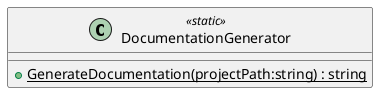 @startuml
class DocumentationGenerator <<static>> {
    + {static} GenerateDocumentation(projectPath:string) : string
}
@enduml
